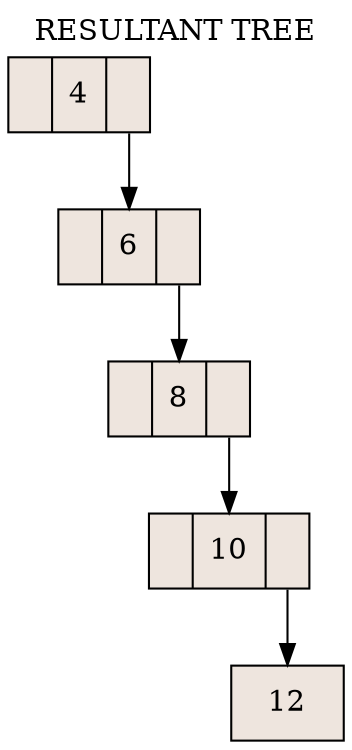digraph grafica{
labelloc="t";label ="RESULTANT TREE
"rankdir=TB;
node [shape = record, style=filled, fillcolor=seashell2];
nodo2 [ label ="<C0>|4|<C1>"];
nodo3 [ label ="<C0>|6|<C1>"];
nodo4 [ label ="<C0>|8|<C1>"];
nodo5 [ label ="<C0>|10|<C1>"];
nodo6 [ label ="12"];
nodo5:C1->nodo6
nodo4:C1->nodo5
nodo3:C1->nodo4
nodo2:C1->nodo3
}
